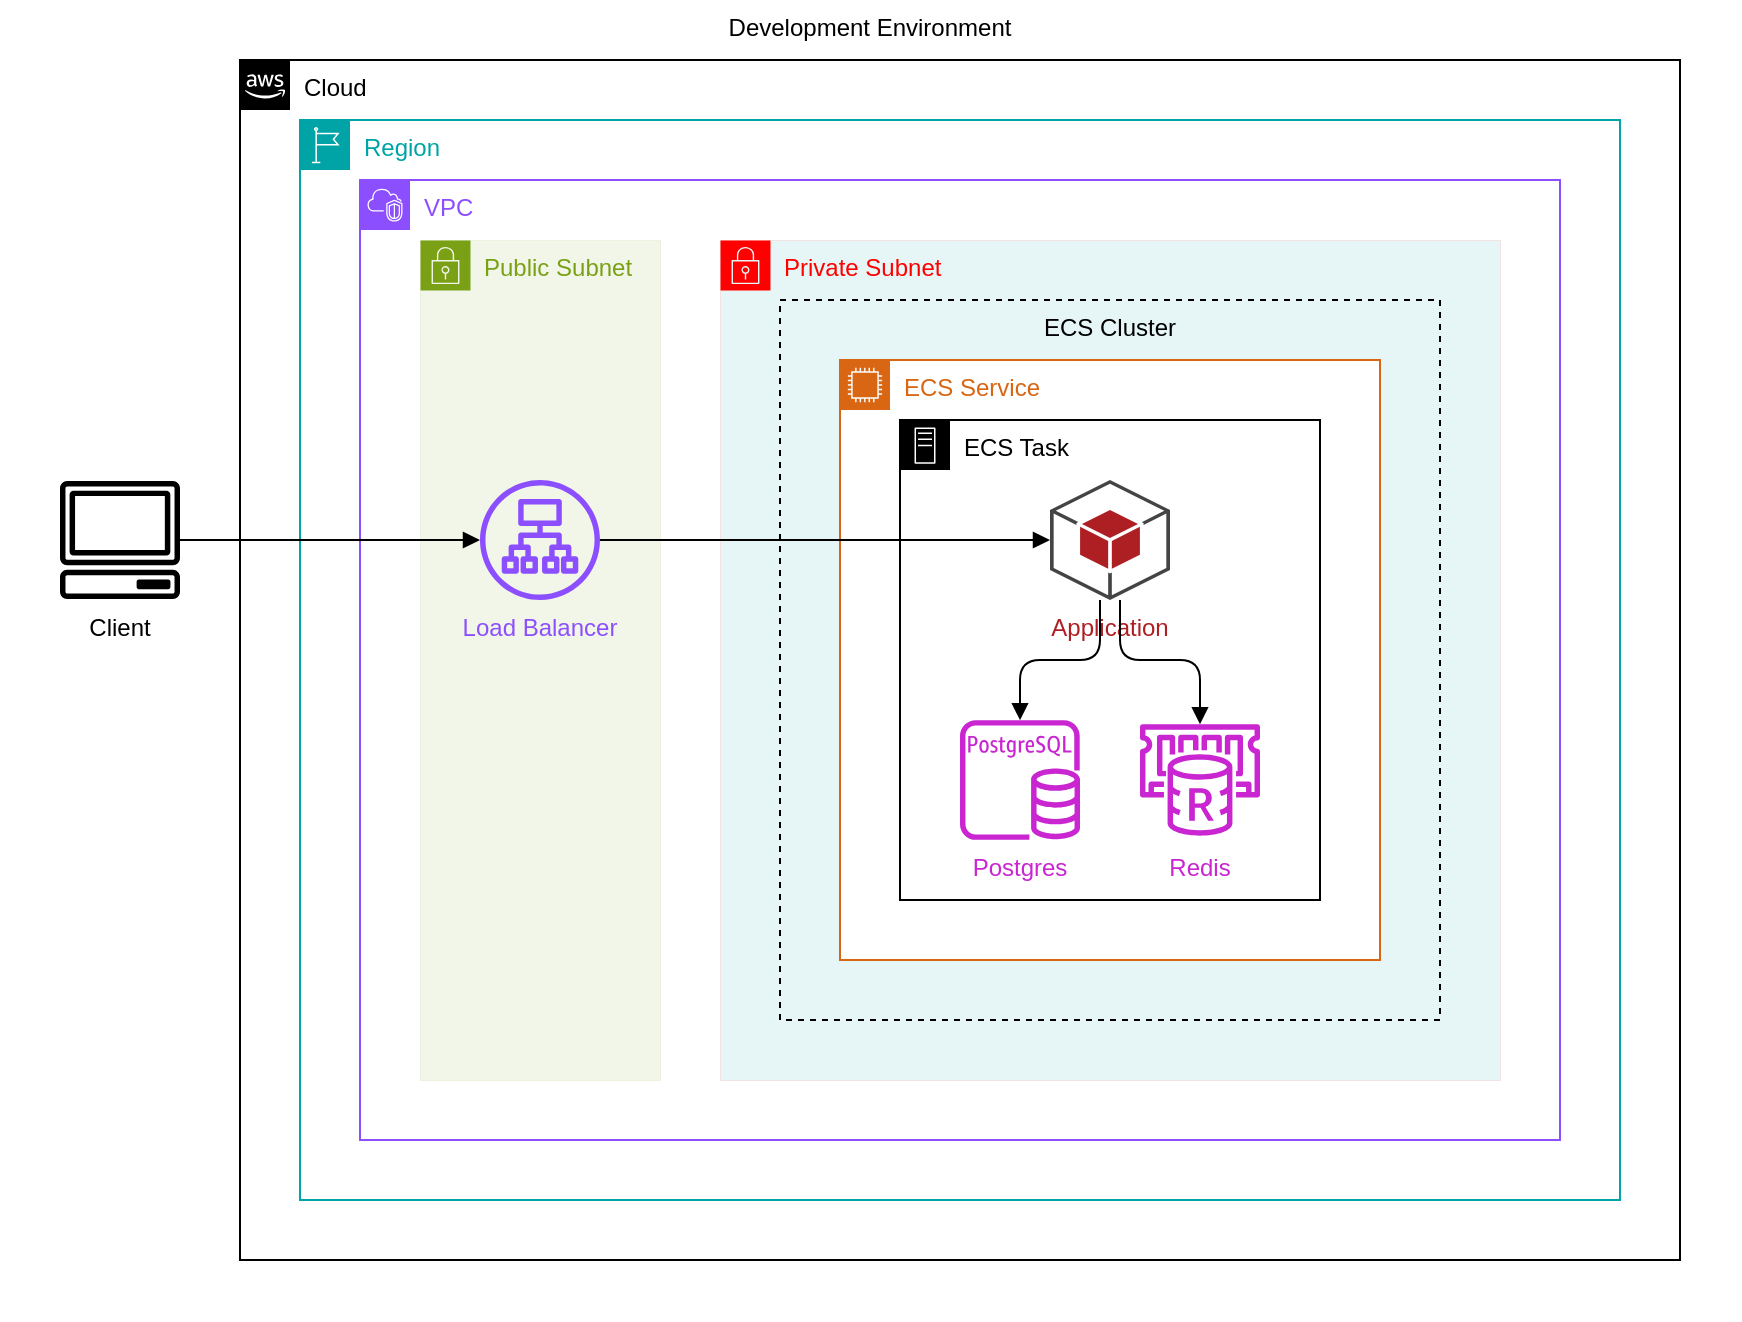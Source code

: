<mxfile 
  version="25.0.2"
  >
  <diagram
    name="development-environment"
    >
    <mxGraphModel
      grid="1" 
      gridSize="10" 
      guides="1" 
      tooltips="1" 
      connect="1" 
      arrows="1" 
      fold="1" 
      page="1" 
      pageScale="1" 
      pageWidth="1" 
      pageHeight="1" 
      math="0" 
      shadow="0"
      >
      <root>
        <mxCell
          id="page"
          />
        <mxCell
          id="root" 
          parent="page"
          />
        <mxCell
          style="align=center;strokeColor=none;verticalAlign=top;aspect=fixed" 
          id="stack_developmentenvironment" 
          parent="root" 
          value="Development Environment" 
          vertex="1"
          >
          <mxGeometry
            as="geometry" 
            width="870" 
            height="660" 
            x="0" 
            y="0"
            />
          </mxCell>
        <mxCell
          style="shape=mxgraph.aws4.client;fillColor=#000000;verticalLabelPosition=bottom;verticalAlign=top;align=center;aspect=fixed" 
          id="client" 
          parent="stack_developmentenvironment" 
          value="Client" 
          vertex="1"
          >
          <mxGeometry
            as="geometry" 
            width="60" 
            height="60" 
            x="30" 
            y="240"
            />
          </mxCell>
        <mxCell
          style="shape=mxgraph.aws4.group;align=left;spacingLeft=30;verticalAlign=top;aspect=fixed;grIcon=mxgraph.aws4.group_aws_cloud_alt" 
          id="cloud" 
          parent="stack_developmentenvironment" 
          value="Cloud" 
          vertex="1"
          >
          <mxGeometry
            as="geometry" 
            width="720" 
            height="600" 
            x="120" 
            y="30"
            />
          </mxCell>
        <mxCell
          style="shape=mxgraph.aws4.group;align=left;spacingLeft=30;verticalAlign=top;aspect=fixed;grIcon=mxgraph.aws4.group_region;strokeColor=#00A4A6;fontColor=#00A4A6" 
          id="region" 
          parent="cloud" 
          value="Region" 
          vertex="1"
          >
          <mxGeometry
            as="geometry" 
            width="660" 
            height="540" 
            x="30" 
            y="30"
            />
          </mxCell>
        <mxCell
          style="shape=mxgraph.aws4.group;align=left;spacingLeft=30;verticalAlign=top;aspect=fixed;grIcon=mxgraph.aws4.group_vpc2;strokeColor=#8C4FFF;fontColor=#8C4FFF" 
          id="vpc" 
          parent="region" 
          value="VPC" 
          vertex="1"
          >
          <mxGeometry
            as="geometry" 
            width="600" 
            height="480" 
            x="30" 
            y="30"
            />
          </mxCell>
        <mxCell
          style="shape=mxgraph.aws4.group;align=left;spacingLeft=30;verticalAlign=top;aspect=fixed;grIcon=mxgraph.aws4.group_security_group;fillColor=#F2F6E8;strokeWidth=0;strokeColor=#7AA116;fontColor=#7AA116" 
          id="public_subnet_publicsubnet" 
          parent="vpc" 
          value="Public Subnet" 
          vertex="1"
          >
          <mxGeometry
            as="geometry" 
            width="120" 
            height="420" 
            x="30" 
            y="30"
            />
          </mxCell>
        <mxCell
          style="shape=mxgraph.aws4.application_load_balancer;fillColor=#8C4FFF;verticalLabelPosition=bottom;verticalAlign=top;align=center;aspect=fixed;strokeColor=#8C4FFF;fontColor=#8C4FFF" 
          id="load_balancer_loadbalancer" 
          parent="public_subnet_publicsubnet" 
          value="Load Balancer" 
          vertex="1"
          >
          <mxGeometry
            as="geometry" 
            width="60" 
            height="60" 
            x="30" 
            y="120"
            />
          </mxCell>
        <mxCell
          style="shape=mxgraph.aws4.group;align=left;spacingLeft=30;verticalAlign=top;aspect=fixed;grIcon=mxgraph.aws4.group_security_group;fillColor=#E6F6F7;strokeWidth=0;strokeColor=red;fontColor=red" 
          id="private_subnet_privatesubnet" 
          parent="vpc" 
          value="Private Subnet" 
          vertex="1"
          >
          <mxGeometry
            as="geometry" 
            width="390" 
            height="420" 
            x="180" 
            y="30"
            />
          </mxCell>
        <mxCell
          style="align=center;spacingLeft=5;spacingRight=5;spacingBottom=5;verticalAlign=top;aspect=fixed;dashed=1;fillColor=none" 
          id="ecs_cluster_ecscluster" 
          parent="private_subnet_privatesubnet" 
          value="ECS Cluster" 
          vertex="1"
          >
          <mxGeometry
            as="geometry" 
            width="330" 
            height="360" 
            x="30" 
            y="30"
            />
          </mxCell>
        <mxCell
          style="shape=mxgraph.aws4.group;align=left;spacingLeft=30;verticalAlign=top;aspect=fixed;grIcon=mxgraph.aws4.group_ec2_instance_contents;strokeColor=#D86613;fontColor=#D86613" 
          id="ecs_service_ecsservice" 
          parent="ecs_cluster_ecscluster" 
          value="ECS Service" 
          vertex="1"
          >
          <mxGeometry
            as="geometry" 
            width="270" 
            height="300" 
            x="30" 
            y="30"
            />
          </mxCell>
        <mxCell
          style="shape=mxgraph.aws4.group;align=left;spacingLeft=30;verticalAlign=top;aspect=fixed;grIcon=mxgraph.aws4.group_on_premise" 
          id="ecs_task_ecstask" 
          parent="ecs_service_ecsservice" 
          value="ECS Task" 
          vertex="1"
          >
          <mxGeometry
            as="geometry" 
            width="210" 
            height="240" 
            x="30" 
            y="30"
            />
          </mxCell>
        <mxCell
          style="shape=mxgraph.aws3.android;fillColor=#AE1F23;verticalLabelPosition=bottom;verticalAlign=top;align=center;aspect=fixed;strokeColor=#AE1F23;fontColor=#AE1F23" 
          id="application" 
          parent="ecs_task_ecstask" 
          value="Application" 
          vertex="1"
          >
          <mxGeometry
            as="geometry" 
            width="60" 
            height="60" 
            x="75" 
            y="30"
            />
          </mxCell>
        <mxCell
          style="align=center;spacingLeft=5;spacingRight=5;spacingBottom=5;verticalAlign=top;aspect=fixed;strokeWidth=0;noLabel=1;opacity=0" 
          id="storage_layer_storagelayer" 
          parent="ecs_task_ecstask" 
          value="Storage Layer" 
          vertex="1"
          >
          <mxGeometry
            as="geometry" 
            width="150" 
            height="60" 
            x="30" 
            y="150"
            />
          </mxCell>
        <mxCell
          style="shape=mxgraph.aws4.rds_postgresql_instance;fillColor=#C925D1;verticalLabelPosition=bottom;verticalAlign=top;align=center;aspect=fixed;strokeColor=#C925D1;fontColor=#C925D1" 
          id="postgres" 
          parent="storage_layer_storagelayer" 
          value="Postgres" 
          vertex="1"
          >
          <mxGeometry
            as="geometry" 
            width="60" 
            height="60" 
            x="0" 
            y="0"
            />
          </mxCell>
        <mxCell
          style="shape=mxgraph.aws4.elasticache_for_redis;fillColor=#C925D1;verticalLabelPosition=bottom;verticalAlign=top;align=center;aspect=fixed;strokeColor=#C925D1;fontColor=#C925D1" 
          id="redis" 
          parent="storage_layer_storagelayer" 
          value="Redis" 
          vertex="1"
          >
          <mxGeometry
            as="geometry" 
            width="60" 
            height="60" 
            x="90" 
            y="0"
            />
          </mxCell>
        <mxCell
          id="dependency" 
          source="client" 
          target="load_balancer_loadbalancer" 
          parent="root" 
          edge="1" 
          style="edgeStyle=orthogonalEdgeStyle;rounded=1;orthogonalLoop=1;jettySize=auto;html=1;startArrow=none;startFill=0;endArrow=block;endFill=1"
          >
          <mxGeometry
            relative="1" 
            as="geometry"
            >
            <Array
              as="points"
              >
              <mxPoint
                x="165" 
                y="270"
                />
              <mxPoint
                x="165" 
                y="270"
                />
              </Array>
            </mxGeometry>
          </mxCell>
        <mxCell
          id="dependency_2" 
          source="application" 
          target="postgres" 
          parent="root" 
          edge="1" 
          style="edgeStyle=orthogonalEdgeStyle;rounded=1;orthogonalLoop=1;jettySize=auto;html=1;startArrow=none;startFill=0;endArrow=block;endFill=1"
          >
          <mxGeometry
            relative="1" 
            as="geometry"
            >
            <Array
              as="points"
              >
              <mxPoint
                x="550" 
                y="330"
                />
              <mxPoint
                x="510" 
                y="330"
                />
              </Array>
            </mxGeometry>
          </mxCell>
        <mxCell
          id="dependency_3" 
          source="application" 
          target="redis" 
          parent="root" 
          edge="1" 
          style="edgeStyle=orthogonalEdgeStyle;rounded=1;orthogonalLoop=1;jettySize=auto;html=1;startArrow=none;startFill=0;endArrow=block;endFill=1"
          >
          <mxGeometry
            relative="1" 
            as="geometry"
            >
            <Array
              as="points"
              >
              <mxPoint
                x="560" 
                y="330"
                />
              <mxPoint
                x="600" 
                y="330"
                />
              </Array>
            </mxGeometry>
          </mxCell>
        <mxCell
          id="dependency_4" 
          source="load_balancer_loadbalancer" 
          target="application" 
          parent="root" 
          edge="1" 
          style="edgeStyle=orthogonalEdgeStyle;rounded=1;orthogonalLoop=1;jettySize=auto;html=1;startArrow=none;startFill=0;endArrow=block;endFill=1"
          >
          <mxGeometry
            relative="1" 
            as="geometry"
            >
            <Array
              as="points"
              >
              <mxPoint
                x="412.5" 
                y="270"
                />
              <mxPoint
                x="412.5" 
                y="270"
                />
              </Array>
            </mxGeometry>
          </mxCell>
        </root>
      </mxGraphModel>
    </diagram>
  </mxfile>